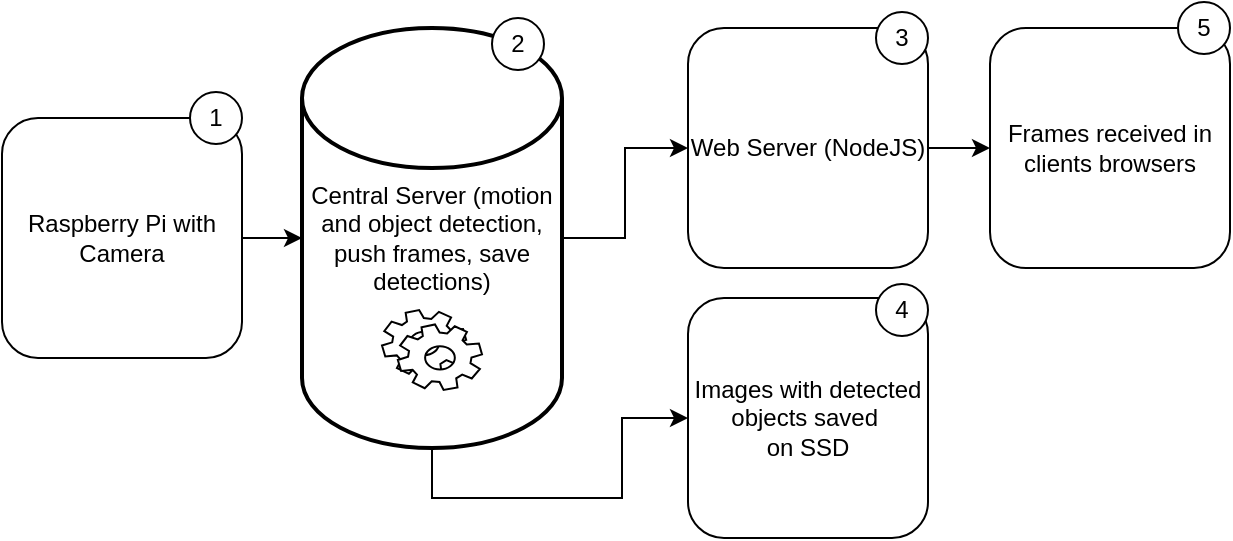 <mxGraphModel dx="1030" dy="681" grid="0" gridSize="10" guides="1" tooltips="1" connect="1" arrows="1" fold="1" page="1" pageScale="1" pageWidth="850" pageHeight="1100" background="#ffffff"><root><mxCell id="0"/><mxCell id="1" parent="0"/><mxCell id="31" style="edgeStyle=orthogonalEdgeStyle;rounded=0;html=1;jettySize=auto;orthogonalLoop=1;" parent="1" source="2" target="12" edge="1"><mxGeometry relative="1" as="geometry"/></mxCell><mxCell id="2" value="Raspberry Pi with Camera" style="whiteSpace=wrap;html=1;aspect=fixed;rounded=1;gradientColor=none;" parent="1" vertex="1"><mxGeometry x="130" y="100" width="120" height="120" as="geometry"/></mxCell><mxCell id="32" style="edgeStyle=orthogonalEdgeStyle;rounded=0;html=1;jettySize=auto;orthogonalLoop=1;" parent="1" source="12" target="25" edge="1"><mxGeometry relative="1" as="geometry"/></mxCell><mxCell id="34" style="edgeStyle=orthogonalEdgeStyle;rounded=0;html=1;jettySize=auto;orthogonalLoop=1;" parent="1" source="12" target="24" edge="1"><mxGeometry relative="1" as="geometry"><mxPoint x="460" y="250" as="targetPoint"/><Array as="points"><mxPoint x="345" y="290"/><mxPoint x="440" y="290"/><mxPoint x="440" y="250"/></Array></mxGeometry></mxCell><mxCell id="12" value="Central Server (motion and object detection, push frames, save detections)" style="shape=mxgraph.flowchart.database;whiteSpace=wrap;html=1;fillColor=#ffffff;strokeColor=#000000;strokeWidth=2;rounded=1;" parent="1" vertex="1"><mxGeometry x="280" y="55" width="130" height="210" as="geometry"/></mxCell><mxCell id="8" value="" style="shape=mxgraph.bpmn.service_task;html=1;rounded=1;gradientColor=none;" parent="1" vertex="1"><mxGeometry x="320" y="196" width="50" height="40" as="geometry"/></mxCell><mxCell id="23" value="Frames received in clients browsers" style="whiteSpace=wrap;html=1;aspect=fixed;rounded=1;gradientColor=none;" parent="1" vertex="1"><mxGeometry x="624" y="55" width="120" height="120" as="geometry"/></mxCell><mxCell id="24" value="Images with detected objects saved&amp;nbsp;&lt;div&gt;on SSD&lt;/div&gt;" style="whiteSpace=wrap;html=1;aspect=fixed;rounded=1;gradientColor=none;" parent="1" vertex="1"><mxGeometry x="473" y="190" width="120" height="120" as="geometry"/></mxCell><mxCell id="35" style="edgeStyle=orthogonalEdgeStyle;rounded=0;html=1;entryX=0;entryY=0.5;jettySize=auto;orthogonalLoop=1;" parent="1" source="25" target="23" edge="1"><mxGeometry relative="1" as="geometry"/></mxCell><mxCell id="25" value="Web Server (NodeJS)" style="whiteSpace=wrap;html=1;aspect=fixed;rounded=1;gradientColor=none;" parent="1" vertex="1"><mxGeometry x="473" y="55" width="120" height="120" as="geometry"/></mxCell><mxCell id="37" value="1" style="ellipse;whiteSpace=wrap;html=1;aspect=fixed;" parent="1" vertex="1"><mxGeometry x="224" y="87" width="26" height="26" as="geometry"/></mxCell><mxCell id="39" value="2" style="ellipse;whiteSpace=wrap;html=1;aspect=fixed;" parent="1" vertex="1"><mxGeometry x="375" y="50" width="26" height="26" as="geometry"/></mxCell><mxCell id="40" value="3" style="ellipse;whiteSpace=wrap;html=1;aspect=fixed;" parent="1" vertex="1"><mxGeometry x="567" y="47" width="26" height="26" as="geometry"/></mxCell><mxCell id="41" value="4" style="ellipse;whiteSpace=wrap;html=1;aspect=fixed;" parent="1" vertex="1"><mxGeometry x="567" y="183" width="26" height="26" as="geometry"/></mxCell><mxCell id="42" value="5" style="ellipse;whiteSpace=wrap;html=1;aspect=fixed;" parent="1" vertex="1"><mxGeometry x="718" y="42" width="26" height="26" as="geometry"/></mxCell></root></mxGraphModel>